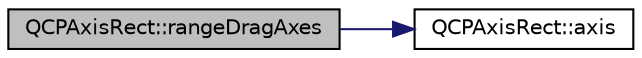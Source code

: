 digraph "QCPAxisRect::rangeDragAxes"
{
 // LATEX_PDF_SIZE
  edge [fontname="Helvetica",fontsize="10",labelfontname="Helvetica",labelfontsize="10"];
  node [fontname="Helvetica",fontsize="10",shape=record];
  rankdir="LR";
  Node1 [label="QCPAxisRect::rangeDragAxes",height=0.2,width=0.4,color="black", fillcolor="grey75", style="filled", fontcolor="black",tooltip=" "];
  Node1 -> Node2 [color="midnightblue",fontsize="10",style="solid",fontname="Helvetica"];
  Node2 [label="QCPAxisRect::axis",height=0.2,width=0.4,color="black", fillcolor="white", style="filled",URL="$classQCPAxisRect.html#a583ae4f6d78b601b732183f6cabecbe1",tooltip=" "];
}
